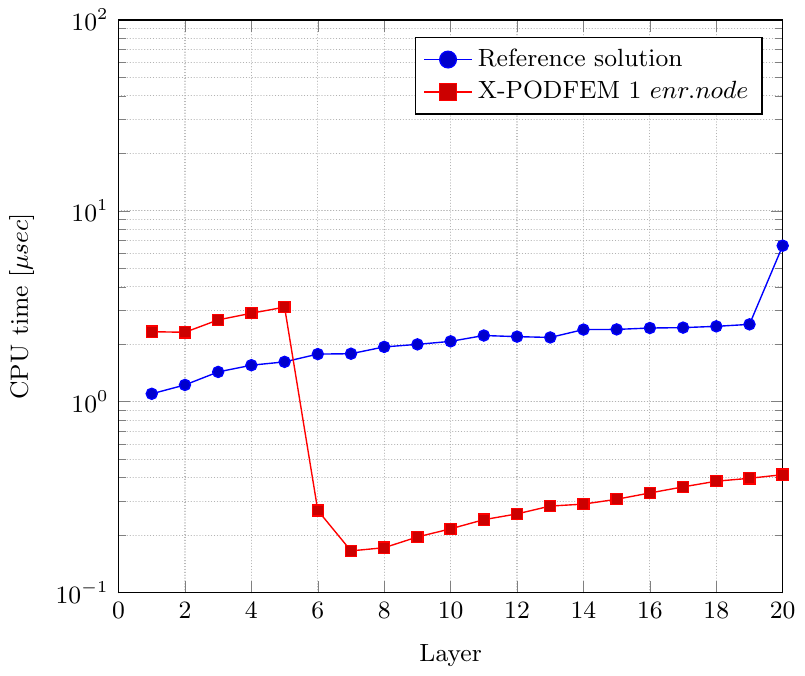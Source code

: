 \documentclass{standalone}
\usepackage{pgfplots}
\usepackage{filecontents}
\usepackage{tikz}
\usetikzlibrary{calc,fit,spy}

\begin{filecontents*}{FEM_time.csv}
layer, time
1,1.101e+00
2,1.225e+00 
3,1.433e+00 
4,1.554e+00 
5,1.618e+00 
6,1.777e+00 
7,1.785e+00 
8,1.938e+00 
9,1.998e+00 
10,2.072e+00 
11,2.223e+00 
12,2.193e+00 
13,2.172e+00 
14,2.388e+00 
15,2.393e+00 
16,2.433e+00 
17,2.445e+00 
18,2.483e+00 
19,2.543e+00 
20,6.568e+00 

\end{filecontents*}

\begin{filecontents*}{XFEM1_time.csv}
layer, time
1,2.328e+00
2,2.311e+00
3,2.684e+00
4,2.908e+00
5,3.13e+00 
6,2.697e-01 
7,1.656e-01 
8,1.721e-01 
9,1.959e-01 
10,2.161e-01 
11,2.413e-01 
12,2.587e-01 
13,2.843e-01 
14,2.911e-01 
15,3.086e-01 
16,3.33e-01 
17,3.583e-01 
18,3.838e-01 
19,3.975e-01 
20,4.152e-01 

\end{filecontents*}

\begin{filecontents*}{XFEM2_time.csv}
layer, time
1,2.36e+00 
2,2.434e+00 
3,2.765e+00 
4,2.939e+00 
5,3.144e+00 
6,3.938e-01 
7,2.457e-01 
8,2.507e-01 
9,2.773e-01 
10,3.008e-01 
11,9.322e-01 
12,3.412e-01 
13,3.646e-01 
14,3.754e-01 
15,3.975e-01 
16,4.287e-01 
17,1.216e+00 
18,5.234e-01 
19,4.892e-01 
20,5.125e-01 

\end{filecontents*}

\begin{filecontents*}{XFEM3_time.csv}
layer, time
1,2.349e+00 
2,2.331e+00 
3,2.719e+00 
4,2.92e+00 
5,3.195e+00 
6,5.515e-01 
7,3.752e-01 
8,3.847e-01 
9,4.318e-01 
10,4.555e-01 
11,4.815e-01 
12,4.948e-01 
13,5.203e-01 
14,1.472e+00 
15,5.649e-01 
16,6.041e-01 
17,6.201e-01 
18,6.489e-01 
19,7.105e-01 
20,6.881e-01 

\end{filecontents*}


\begin{document}
\begin{tikzpicture} [spy using outlines= {circle, magnification=2, size=3.0cm, connect spies}]

  \begin{semilogyaxis}[
        scale only axis, % The height and width argument only apply to the actual axis
        xmin=0, xmax=20,
        ymin=1e-1, ymax=1.0e+2,
        xlabel={Layer},
        ylabel={CPU time [$\mu sec$] },
        legend pos= north east,
        font=\small,
        mark size=2,
        line width = 0.5,
	      legend style={font=\small, mark size=3},
        legend cell align=left,
        %cycle list name=myCycleListColor,
    	grid = both,
   	    grid style={ dash pattern = on 0.05 off 1,
    		line cap = round, draw=gray!60 }
      ]
		%2 levels of refinement		

\addplot table [ x = layer, y = time, col sep = comma] {FEM_time.csv};
   \addlegendentry{Reference solution};
	
\addplot table [x = layer, y = time, col sep = comma] {XFEM1_time.csv};
   \addlegendentry{X-PODFEM 1 $enr. node$};

%\addplot table [x = layer, y = time, col sep = comma] {XFEM2_time.csv};
%   \addlegendentry{X-PODFEM 2 $enr. nodes$};
%
%\addplot table [x = layer, y = time, col sep = comma] {XFEM3_time.csv};
%   \addlegendentry{X-PODFEM 4 $enr. nodes$};

 \end{semilogyaxis} 

% \spy on (0.9,1.25) in node at (-3,3);


\end{tikzpicture}
\end{document}


